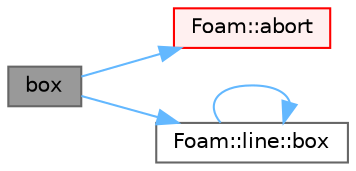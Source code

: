 digraph "box"
{
 // LATEX_PDF_SIZE
  bgcolor="transparent";
  edge [fontname=Helvetica,fontsize=10,labelfontname=Helvetica,labelfontsize=10];
  node [fontname=Helvetica,fontsize=10,shape=box,height=0.2,width=0.4];
  rankdir="LR";
  Node1 [id="Node000001",label="box",height=0.2,width=0.4,color="gray40", fillcolor="grey60", style="filled", fontcolor="black",tooltip=" "];
  Node1 -> Node2 [id="edge1_Node000001_Node000002",color="steelblue1",style="solid",tooltip=" "];
  Node2 [id="Node000002",label="Foam::abort",height=0.2,width=0.4,color="red", fillcolor="#FFF0F0", style="filled",URL="$namespaceFoam.html#aa346d711a4494a48e7c8aa9316f24263",tooltip=" "];
  Node1 -> Node4 [id="edge2_Node000001_Node000004",color="steelblue1",style="solid",tooltip=" "];
  Node4 [id="Node000004",label="Foam::line::box",height=0.2,width=0.4,color="grey40", fillcolor="white", style="filled",URL="$classFoam_1_1line.html#abe9d47904758f9f2bc60106ac5e58e8a",tooltip=" "];
  Node4 -> Node4 [id="edge3_Node000004_Node000004",color="steelblue1",style="solid",tooltip=" "];
}
